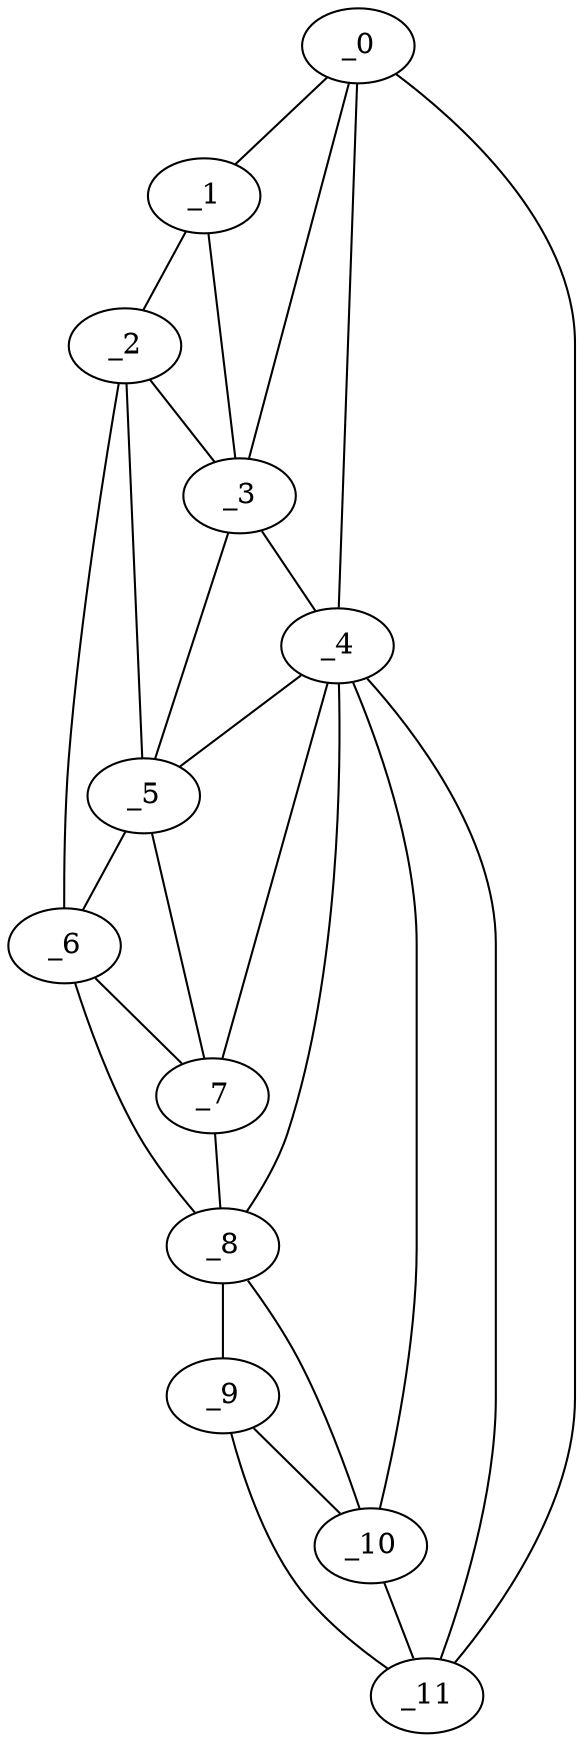 graph "obj42__190.gxl" {
	_0	 [x=4,
		y=68];
	_1	 [x=7,
		y=59];
	_0 -- _1	 [valence=1];
	_3	 [x=21,
		y=55];
	_0 -- _3	 [valence=2];
	_4	 [x=34,
		y=64];
	_0 -- _4	 [valence=1];
	_11	 [x=126,
		y=68];
	_0 -- _11	 [valence=1];
	_2	 [x=12,
		y=52];
	_1 -- _2	 [valence=1];
	_1 -- _3	 [valence=2];
	_2 -- _3	 [valence=1];
	_5	 [x=41,
		y=49];
	_2 -- _5	 [valence=1];
	_6	 [x=49,
		y=40];
	_2 -- _6	 [valence=1];
	_3 -- _4	 [valence=2];
	_3 -- _5	 [valence=2];
	_4 -- _5	 [valence=2];
	_7	 [x=62,
		y=43];
	_4 -- _7	 [valence=1];
	_8	 [x=87,
		y=47];
	_4 -- _8	 [valence=2];
	_10	 [x=111,
		y=63];
	_4 -- _10	 [valence=1];
	_4 -- _11	 [valence=2];
	_5 -- _6	 [valence=2];
	_5 -- _7	 [valence=2];
	_6 -- _7	 [valence=1];
	_6 -- _8	 [valence=1];
	_7 -- _8	 [valence=2];
	_9	 [x=108,
		y=56];
	_8 -- _9	 [valence=1];
	_8 -- _10	 [valence=1];
	_9 -- _10	 [valence=2];
	_9 -- _11	 [valence=1];
	_10 -- _11	 [valence=2];
}
